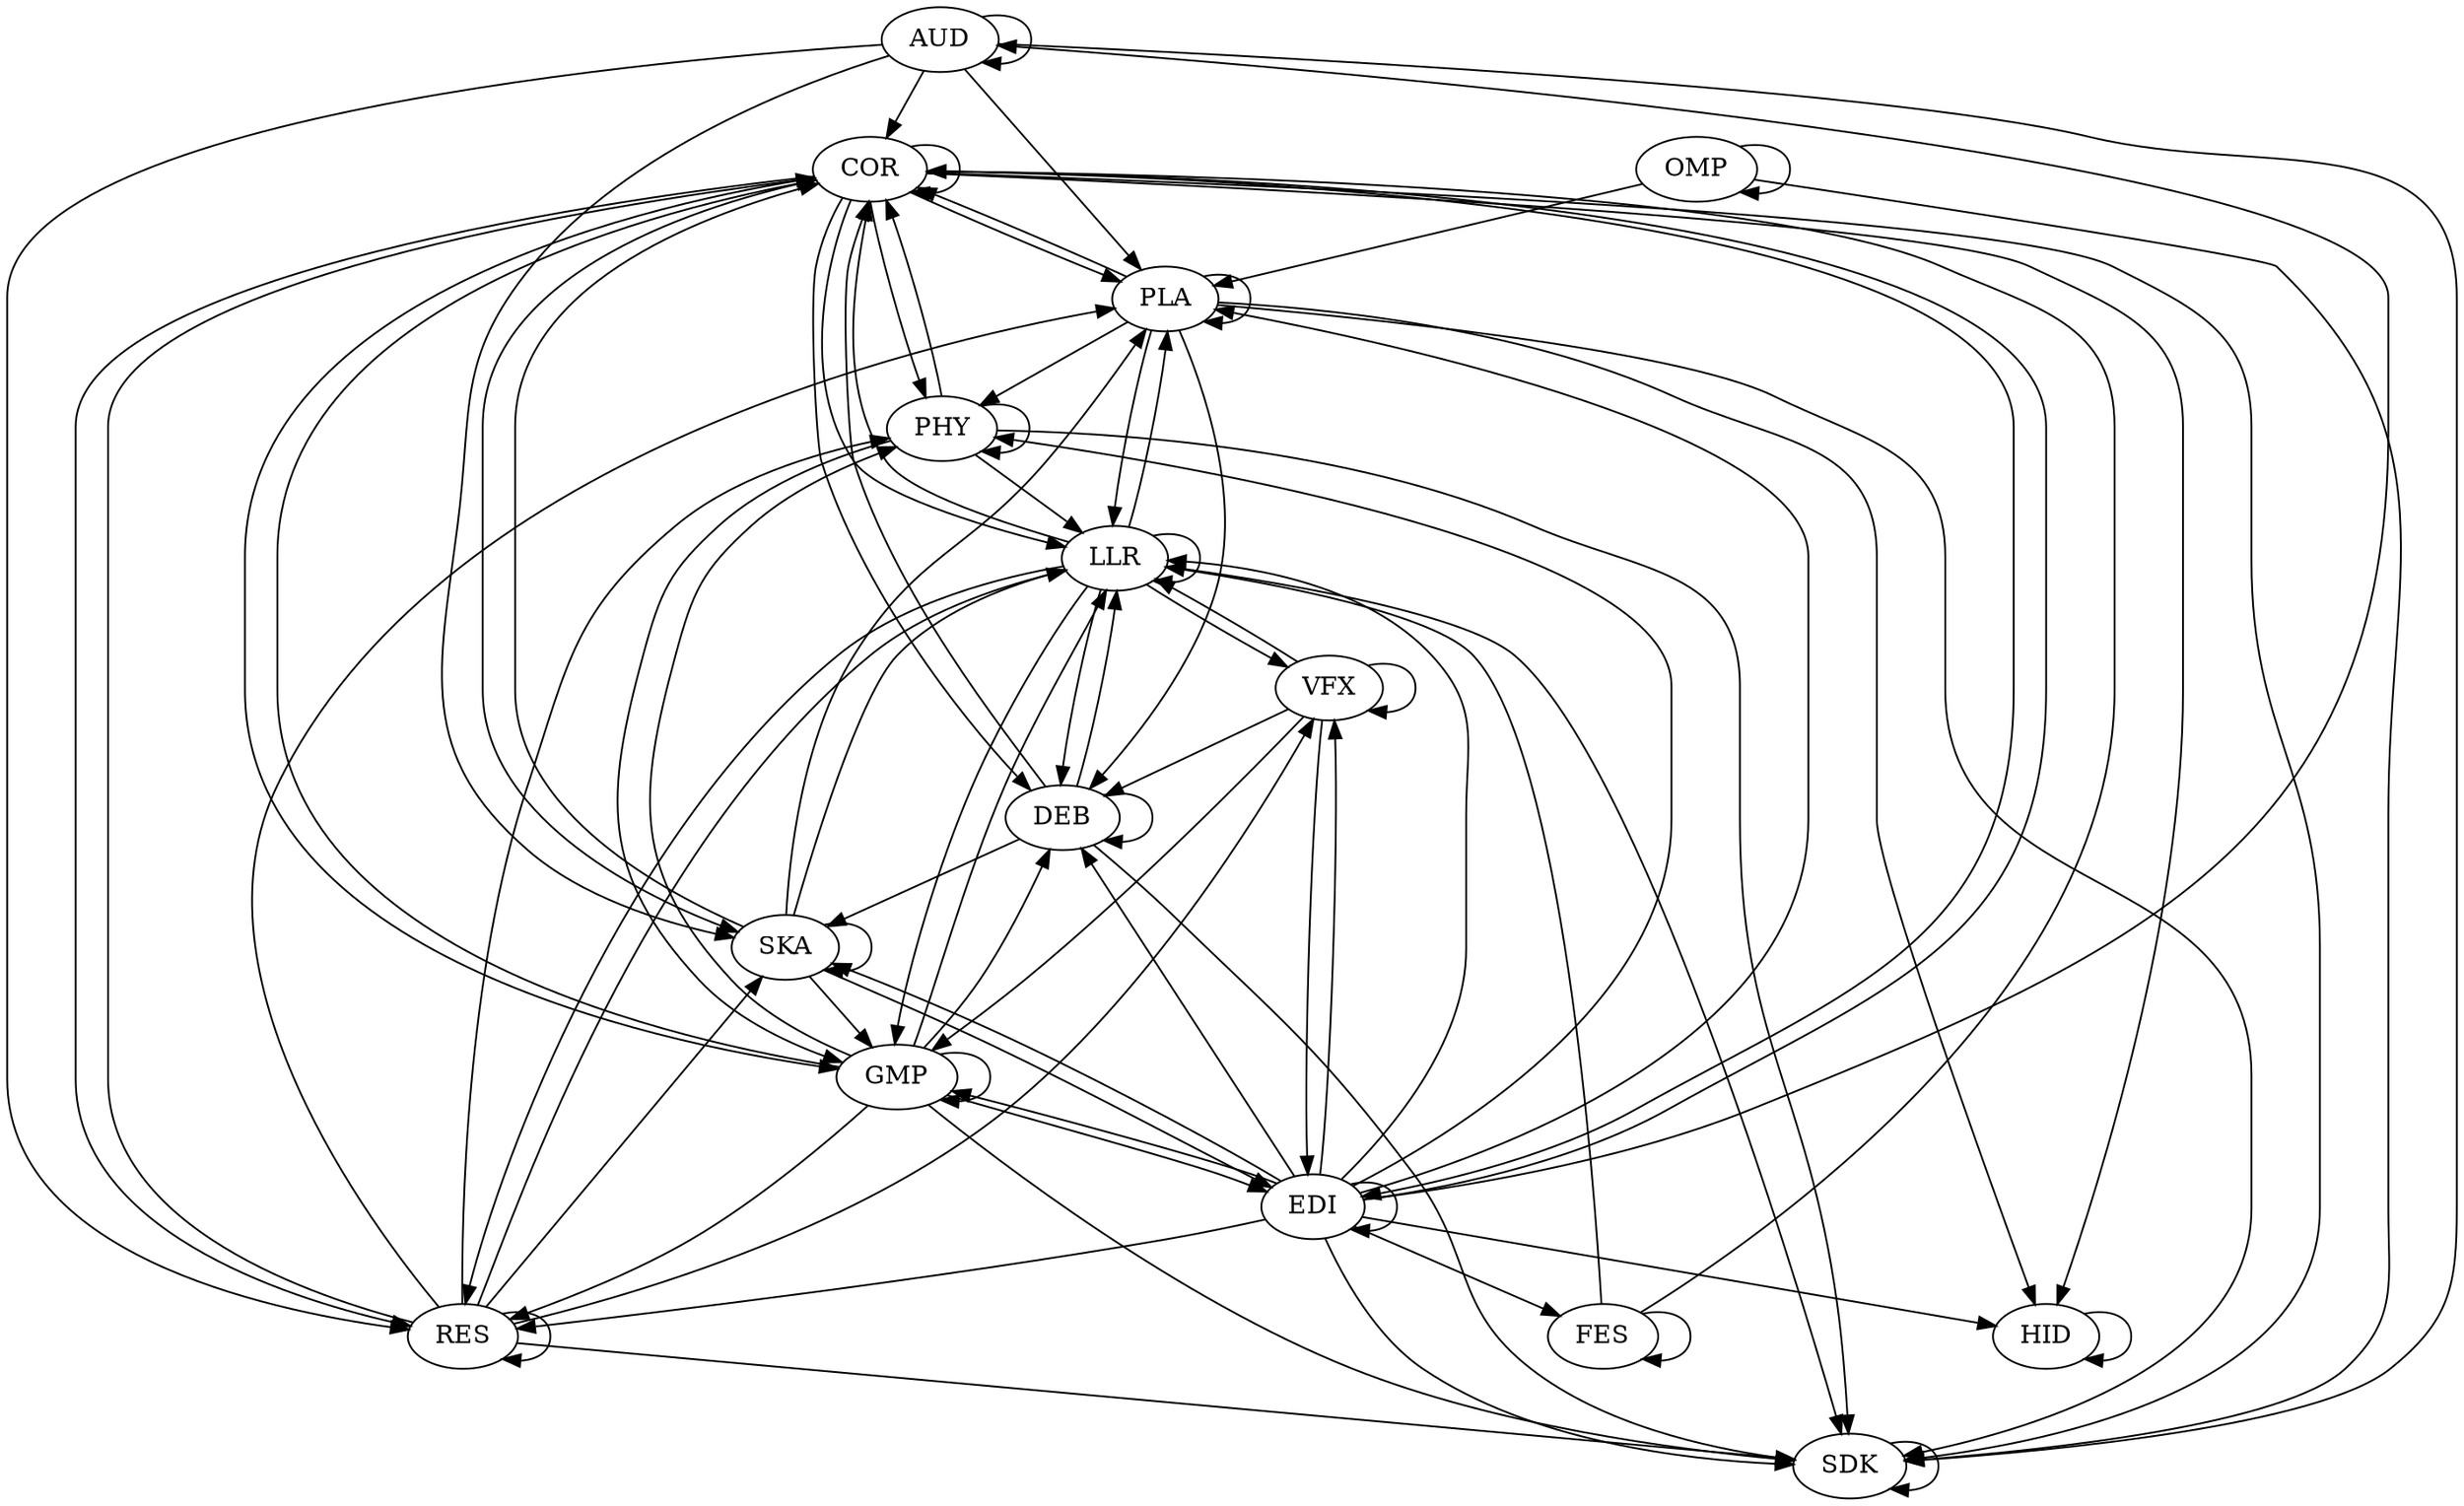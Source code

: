 digraph "source tree" {
	"AUD" -> "AUD"
	"AUD" -> "COR"
	"AUD" -> "PLA"
	"AUD" -> "RES"
	"AUD" -> "SDK"
	"AUD" -> "SKA"
	"COR" -> "COR"
	"COR" -> "DEB"
	"COR" -> "EDI"
	"COR" -> "GMP"
	"COR" -> "HID"
	"COR" -> "LLR"
	"COR" -> "PHY"
	"COR" -> "PLA"
	"COR" -> "RES"
	"COR" -> "SDK"
	"COR" -> "SKA"
	"DEB" -> "COR"
	"DEB" -> "DEB"
	"DEB" -> "LLR"
	"DEB" -> "SDK"
	"DEB" -> "SKA"
	"EDI" -> "AUD"
	"EDI" -> "COR"
	"EDI" -> "DEB"
	"EDI" -> "EDI"
	"EDI" -> "FES"
	"EDI" -> "GMP"
	"EDI" -> "HID"
	"EDI" -> "LLR"
	"EDI" -> "PHY"
	"EDI" -> "PLA"
	"EDI" -> "RES"
	"EDI" -> "SDK"
	"EDI" -> "SKA"
	"EDI" -> "VFX"
	"FES" -> "COR"
	"FES" -> "FES"
	"FES" -> "LLR"
	"GMP" -> "COR"
	"GMP" -> "DEB"
	"GMP" -> "EDI"
	"GMP" -> "GMP"
	"GMP" -> "LLR"
	"GMP" -> "PHY"
	"GMP" -> "RES"
	"GMP" -> "SDK"
	"HID" -> "HID"
	"LLR" -> "COR"
	"LLR" -> "DEB"
	"LLR" -> "GMP"
	"LLR" -> "LLR"
	"LLR" -> "PLA"
	"LLR" -> "RES"
	"LLR" -> "SDK"
	"LLR" -> "VFX"
	"OMP" -> "OMP"
	"OMP" -> "PLA"
	"OMP" -> "SDK"
	"PHY" -> "COR"
	"PHY" -> "GMP"
	"PHY" -> "LLR"
	"PHY" -> "PHY"
	"PHY" -> "SDK"
	"PLA" -> "COR"
	"PLA" -> "DEB"
	"PLA" -> "HID"
	"PLA" -> "LLR"
	"PLA" -> "PHY"
	"PLA" -> "PLA"
	"PLA" -> "SDK"
	"RES" -> "COR"
	"RES" -> "LLR"
	"RES" -> "PHY"
	"RES" -> "PLA"
	"RES" -> "RES"
	"RES" -> "SDK"
	"RES" -> "SKA"
	"RES" -> "VFX"
	"SDK" -> "SDK"
	"SKA" -> "COR"
	"SKA" -> "EDI"
	"SKA" -> "GMP"
	"SKA" -> "LLR"
	"SKA" -> "PLA"
	"SKA" -> "SKA"
	"VFX" -> "DEB"
	"VFX" -> "EDI"
	"VFX" -> "GMP"
	"VFX" -> "LLR"
	"VFX" -> "VFX"
}